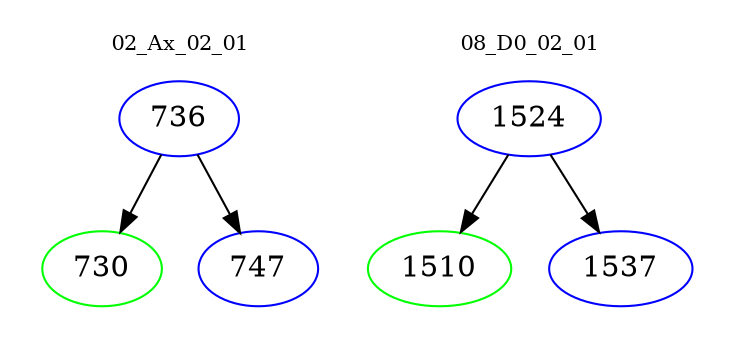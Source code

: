 digraph{
subgraph cluster_0 {
color = white
label = "02_Ax_02_01";
fontsize=10;
T0_736 [label="736", color="blue"]
T0_736 -> T0_730 [color="black"]
T0_730 [label="730", color="green"]
T0_736 -> T0_747 [color="black"]
T0_747 [label="747", color="blue"]
}
subgraph cluster_1 {
color = white
label = "08_D0_02_01";
fontsize=10;
T1_1524 [label="1524", color="blue"]
T1_1524 -> T1_1510 [color="black"]
T1_1510 [label="1510", color="green"]
T1_1524 -> T1_1537 [color="black"]
T1_1537 [label="1537", color="blue"]
}
}
